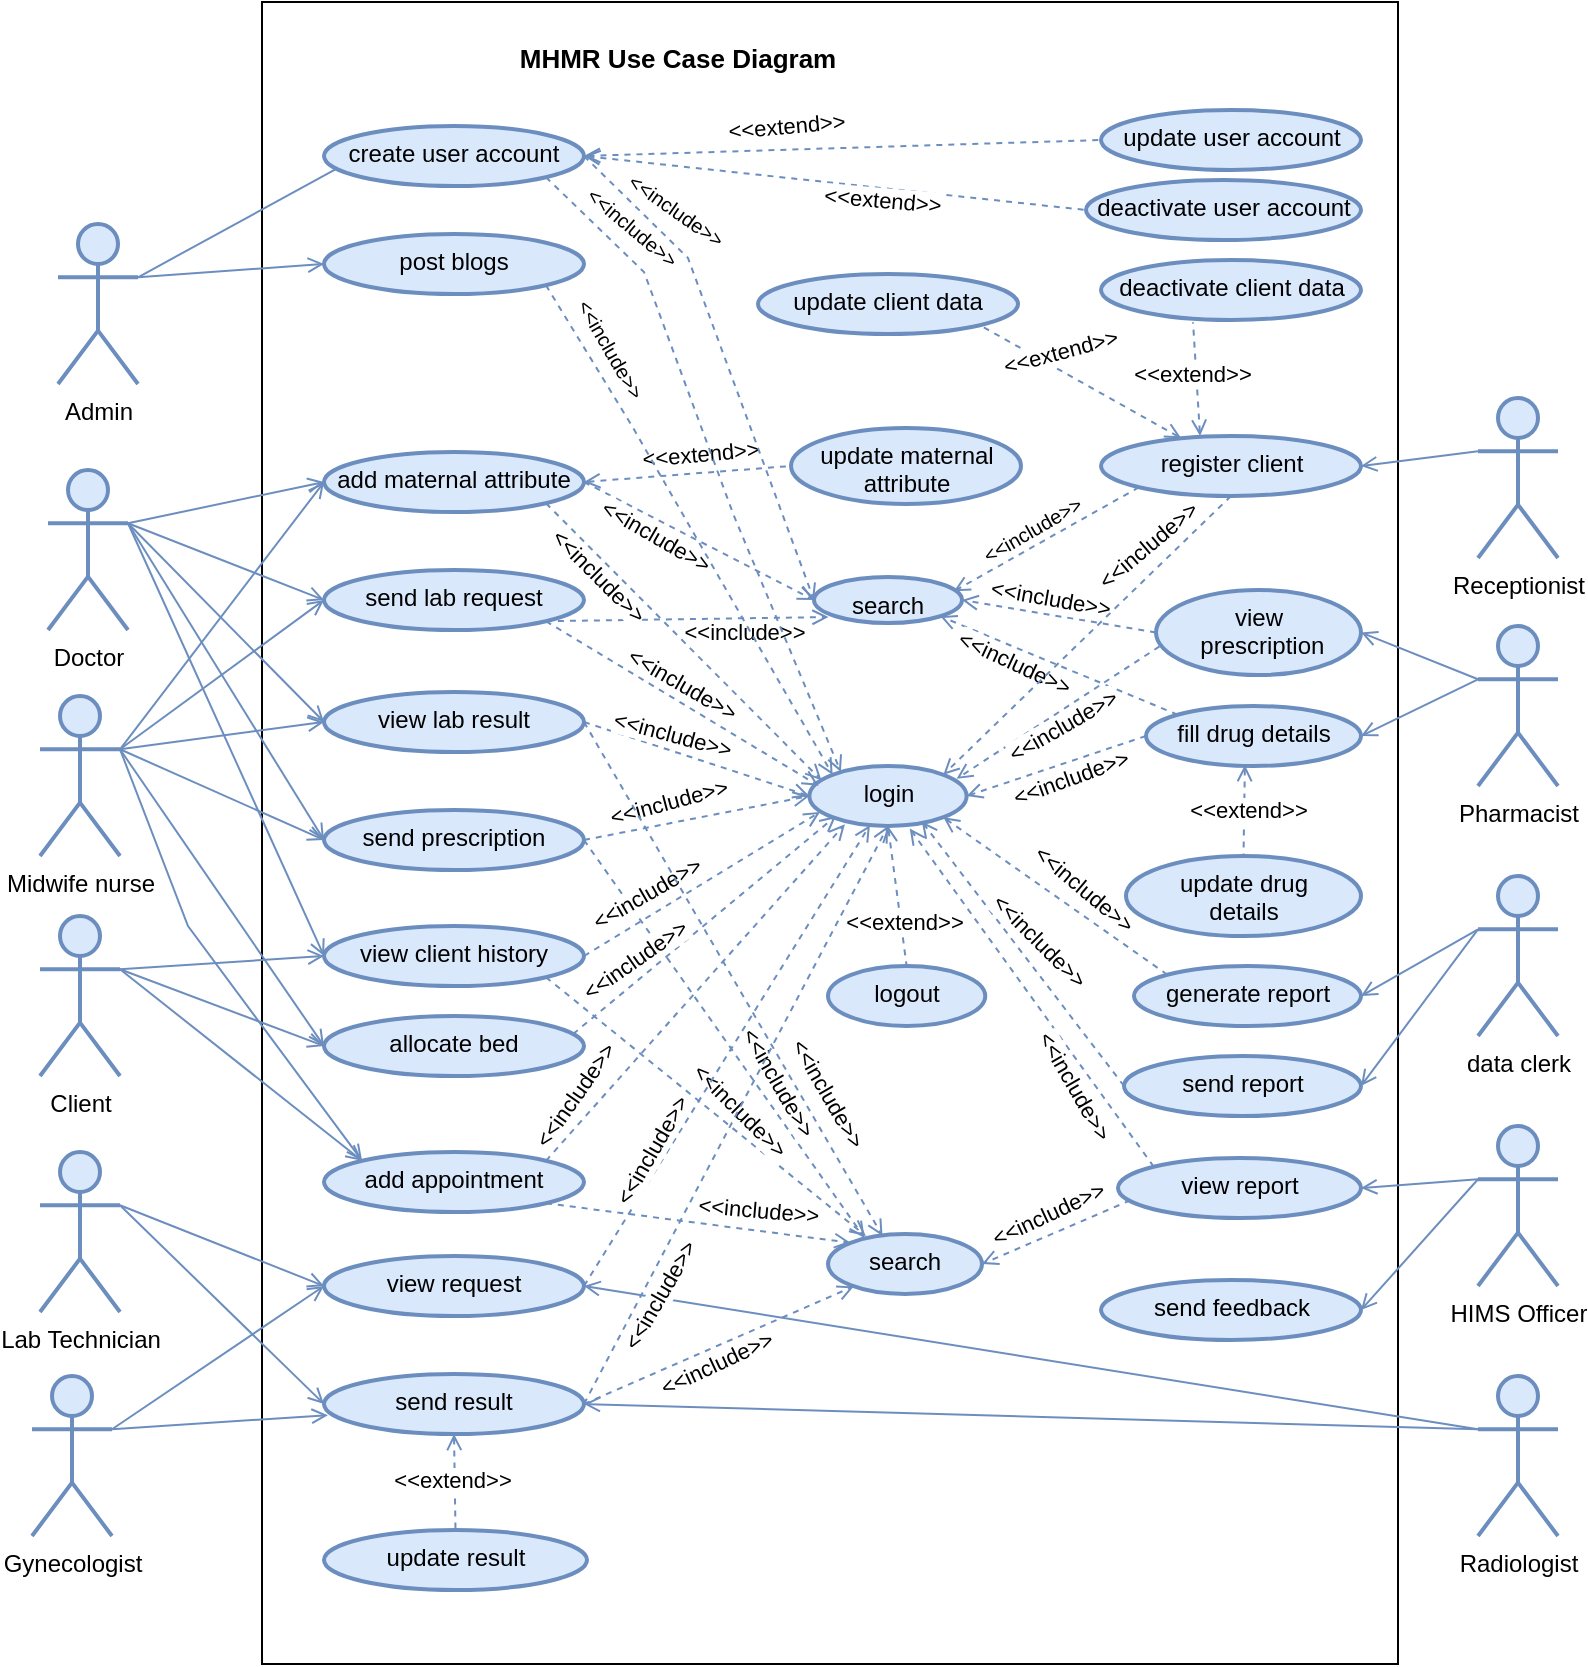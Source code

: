 <mxfile version="18.1.3" type="github">
  <diagram id="ftHDJsCwS-N9WV5DZKyB" name="Page-1">
    <mxGraphModel dx="910" dy="432" grid="0" gridSize="10" guides="1" tooltips="1" connect="1" arrows="1" fold="1" page="1" pageScale="1" pageWidth="850" pageHeight="1100" math="0" shadow="0">
      <root>
        <mxCell id="0" />
        <mxCell id="1" parent="0" />
        <mxCell id="4s9nhKdhcSExY_lbLFu8-13" value="" style="rounded=0;whiteSpace=wrap;html=1;strokeWidth=1;" parent="1" vertex="1">
          <mxGeometry x="162" y="32" width="568" height="831" as="geometry" />
        </mxCell>
        <mxCell id="4s9nhKdhcSExY_lbLFu8-15" value="" style="rounded=0;orthogonalLoop=1;jettySize=auto;html=1;endArrow=open;endFill=0;strokeWidth=1;fillColor=#dae8fc;strokeColor=#6c8ebf;exitX=1;exitY=0.333;exitDx=0;exitDy=0;exitPerimeter=0;" parent="1" source="4s9nhKdhcSExY_lbLFu8-16" edge="1">
          <mxGeometry relative="1" as="geometry">
            <mxPoint x="118" y="123.97" as="sourcePoint" />
            <mxPoint x="208.665" y="110.233" as="targetPoint" />
          </mxGeometry>
        </mxCell>
        <mxCell id="4s9nhKdhcSExY_lbLFu8-16" value="Admin" style="shape=umlActor;verticalLabelPosition=bottom;verticalAlign=top;html=1;outlineConnect=0;strokeWidth=2;fillColor=#dae8fc;strokeColor=#6c8ebf;" parent="1" vertex="1">
          <mxGeometry x="60" y="143" width="40" height="80" as="geometry" />
        </mxCell>
        <mxCell id="4s9nhKdhcSExY_lbLFu8-18" value="update user account" style="ellipse;whiteSpace=wrap;html=1;verticalAlign=top;strokeWidth=2;fillColor=#dae8fc;strokeColor=#6c8ebf;" parent="1" vertex="1">
          <mxGeometry x="581.5" y="86" width="130" height="30" as="geometry" />
        </mxCell>
        <mxCell id="4s9nhKdhcSExY_lbLFu8-23" value="deactivate user account" style="ellipse;whiteSpace=wrap;html=1;verticalAlign=top;strokeWidth=2;fillColor=#dae8fc;strokeColor=#6c8ebf;" parent="1" vertex="1">
          <mxGeometry x="574" y="121" width="137.5" height="30" as="geometry" />
        </mxCell>
        <mxCell id="4s9nhKdhcSExY_lbLFu8-24" value="" style="rounded=0;orthogonalLoop=1;jettySize=auto;html=1;endArrow=none;endFill=0;strokeWidth=1;fillColor=#dae8fc;strokeColor=#6c8ebf;exitX=1;exitY=0.5;exitDx=0;exitDy=0;dashed=1;entryX=0;entryY=0.5;entryDx=0;entryDy=0;startArrow=open;startFill=0;" parent="1" source="4s9nhKdhcSExY_lbLFu8-17" target="4s9nhKdhcSExY_lbLFu8-23" edge="1">
          <mxGeometry relative="1" as="geometry">
            <mxPoint x="100" y="163.333" as="sourcePoint" />
            <mxPoint x="218.665" y="120.233" as="targetPoint" />
          </mxGeometry>
        </mxCell>
        <mxCell id="4s9nhKdhcSExY_lbLFu8-25" value="" style="rounded=0;orthogonalLoop=1;jettySize=auto;html=1;endArrow=none;endFill=0;strokeWidth=1;fillColor=#dae8fc;strokeColor=#6c8ebf;exitX=1;exitY=0.5;exitDx=0;exitDy=0;dashed=1;entryX=0;entryY=0.5;entryDx=0;entryDy=0;startArrow=open;startFill=0;" parent="1" source="4s9nhKdhcSExY_lbLFu8-17" target="4s9nhKdhcSExY_lbLFu8-18" edge="1">
          <mxGeometry relative="1" as="geometry">
            <mxPoint x="348" y="122" as="sourcePoint" />
            <mxPoint x="435" y="165" as="targetPoint" />
          </mxGeometry>
        </mxCell>
        <mxCell id="4s9nhKdhcSExY_lbLFu8-26" value="&amp;lt;&amp;lt;extend&amp;gt;&amp;gt;" style="edgeLabel;html=1;align=center;verticalAlign=middle;resizable=0;points=[];rotation=-5;" parent="4s9nhKdhcSExY_lbLFu8-25" vertex="1" connectable="0">
          <mxGeometry x="-0.243" y="-1" relative="1" as="geometry">
            <mxPoint x="3" y="-13" as="offset" />
          </mxGeometry>
        </mxCell>
        <mxCell id="4s9nhKdhcSExY_lbLFu8-27" value="&amp;lt;&amp;lt;extend&amp;gt;&amp;gt;" style="edgeLabel;html=1;align=center;verticalAlign=middle;resizable=0;points=[];rotation=5;" parent="1" vertex="1" connectable="0">
          <mxGeometry x="472" y="131.0" as="geometry" />
        </mxCell>
        <mxCell id="4s9nhKdhcSExY_lbLFu8-28" style="edgeStyle=none;rounded=0;orthogonalLoop=1;jettySize=auto;html=1;exitX=0.5;exitY=1;exitDx=0;exitDy=0;dashed=1;endArrow=open;endFill=0;strokeWidth=2;" parent="1" source="4s9nhKdhcSExY_lbLFu8-23" target="4s9nhKdhcSExY_lbLFu8-23" edge="1">
          <mxGeometry relative="1" as="geometry" />
        </mxCell>
        <mxCell id="4s9nhKdhcSExY_lbLFu8-30" value="" style="rounded=0;orthogonalLoop=1;jettySize=auto;html=1;endArrow=open;endFill=0;strokeWidth=1;fillColor=#dae8fc;strokeColor=#6c8ebf;exitX=1;exitY=0.333;exitDx=0;exitDy=0;exitPerimeter=0;entryX=0;entryY=0.5;entryDx=0;entryDy=0;" parent="1" source="4s9nhKdhcSExY_lbLFu8-16" target="4s9nhKdhcSExY_lbLFu8-29" edge="1">
          <mxGeometry relative="1" as="geometry">
            <mxPoint x="100" y="163.333" as="sourcePoint" />
            <mxPoint x="218.665" y="120.233" as="targetPoint" />
          </mxGeometry>
        </mxCell>
        <mxCell id="4s9nhKdhcSExY_lbLFu8-31" value="Receptionist" style="shape=umlActor;verticalLabelPosition=bottom;verticalAlign=top;html=1;outlineConnect=0;strokeWidth=2;fillColor=#dae8fc;strokeColor=#6c8ebf;" parent="1" vertex="1">
          <mxGeometry x="770" y="230" width="40" height="80" as="geometry" />
        </mxCell>
        <mxCell id="4s9nhKdhcSExY_lbLFu8-33" value="" style="rounded=0;orthogonalLoop=1;jettySize=auto;html=1;endArrow=open;endFill=0;strokeWidth=1;fillColor=#dae8fc;strokeColor=#6c8ebf;exitX=0;exitY=0.333;exitDx=0;exitDy=0;exitPerimeter=0;entryX=1;entryY=0.5;entryDx=0;entryDy=0;" parent="1" source="4s9nhKdhcSExY_lbLFu8-31" target="4s9nhKdhcSExY_lbLFu8-34" edge="1">
          <mxGeometry relative="1" as="geometry">
            <mxPoint x="90" y="279.667" as="sourcePoint" />
            <mxPoint x="208.665" y="223.233" as="targetPoint" />
          </mxGeometry>
        </mxCell>
        <mxCell id="4s9nhKdhcSExY_lbLFu8-37" value="update client data" style="ellipse;whiteSpace=wrap;html=1;verticalAlign=top;strokeWidth=2;fillColor=#dae8fc;strokeColor=#6c8ebf;" parent="1" vertex="1">
          <mxGeometry x="410" y="168" width="130" height="30" as="geometry" />
        </mxCell>
        <mxCell id="4s9nhKdhcSExY_lbLFu8-38" value="deactivate client data" style="ellipse;whiteSpace=wrap;html=1;verticalAlign=top;strokeWidth=2;fillColor=#dae8fc;strokeColor=#6c8ebf;" parent="1" vertex="1">
          <mxGeometry x="581.5" y="161" width="130" height="30" as="geometry" />
        </mxCell>
        <mxCell id="4s9nhKdhcSExY_lbLFu8-39" value="" style="rounded=0;orthogonalLoop=1;jettySize=auto;html=1;endArrow=none;endFill=0;strokeWidth=1;fillColor=#dae8fc;strokeColor=#6c8ebf;exitX=0.381;exitY=-0.001;exitDx=0;exitDy=0;dashed=1;entryX=0.354;entryY=1.038;entryDx=0;entryDy=0;startArrow=open;startFill=0;exitPerimeter=0;entryPerimeter=0;" parent="1" source="4s9nhKdhcSExY_lbLFu8-34" target="4s9nhKdhcSExY_lbLFu8-38" edge="1">
          <mxGeometry relative="1" as="geometry">
            <mxPoint x="338" y="202" as="sourcePoint" />
            <mxPoint x="218.665" y="210.233" as="targetPoint" />
          </mxGeometry>
        </mxCell>
        <mxCell id="4s9nhKdhcSExY_lbLFu8-40" value="" style="rounded=0;orthogonalLoop=1;jettySize=auto;html=1;endArrow=none;endFill=0;strokeWidth=1;fillColor=#dae8fc;strokeColor=#6c8ebf;dashed=1;entryX=1;entryY=1;entryDx=0;entryDy=0;startArrow=open;startFill=0;" parent="1" source="4s9nhKdhcSExY_lbLFu8-34" target="4s9nhKdhcSExY_lbLFu8-37" edge="1">
          <mxGeometry relative="1" as="geometry">
            <mxPoint x="338" y="202" as="sourcePoint" />
            <mxPoint x="435" y="255" as="targetPoint" />
          </mxGeometry>
        </mxCell>
        <mxCell id="4s9nhKdhcSExY_lbLFu8-41" value="&amp;lt;&amp;lt;extend&amp;gt;&amp;gt;" style="edgeLabel;html=1;align=center;verticalAlign=middle;resizable=0;points=[];rotation=-15;" parent="4s9nhKdhcSExY_lbLFu8-40" vertex="1" connectable="0">
          <mxGeometry x="-0.243" y="-1" relative="1" as="geometry">
            <mxPoint x="-24" y="-21" as="offset" />
          </mxGeometry>
        </mxCell>
        <mxCell id="4s9nhKdhcSExY_lbLFu8-43" style="edgeStyle=none;rounded=0;orthogonalLoop=1;jettySize=auto;html=1;exitX=0.5;exitY=1;exitDx=0;exitDy=0;dashed=1;endArrow=open;endFill=0;strokeWidth=2;" parent="1" source="4s9nhKdhcSExY_lbLFu8-38" target="4s9nhKdhcSExY_lbLFu8-38" edge="1">
          <mxGeometry relative="1" as="geometry" />
        </mxCell>
        <mxCell id="4s9nhKdhcSExY_lbLFu8-44" value="Doctor" style="shape=umlActor;verticalLabelPosition=bottom;verticalAlign=top;html=1;outlineConnect=0;strokeWidth=2;fillColor=#dae8fc;strokeColor=#6c8ebf;" parent="1" vertex="1">
          <mxGeometry x="55" y="266" width="40" height="80" as="geometry" />
        </mxCell>
        <mxCell id="4s9nhKdhcSExY_lbLFu8-49" value="" style="rounded=0;orthogonalLoop=1;jettySize=auto;html=1;endArrow=open;endFill=0;strokeWidth=1;fillColor=#dae8fc;strokeColor=#6c8ebf;exitX=1;exitY=0.333;exitDx=0;exitDy=0;exitPerimeter=0;entryX=0;entryY=0.5;entryDx=0;entryDy=0;" parent="1" source="4s9nhKdhcSExY_lbLFu8-44" target="4s9nhKdhcSExY_lbLFu8-50" edge="1">
          <mxGeometry relative="1" as="geometry">
            <mxPoint x="110" y="356.667" as="sourcePoint" />
            <mxPoint x="228.665" y="333.233" as="targetPoint" />
          </mxGeometry>
        </mxCell>
        <mxCell id="4s9nhKdhcSExY_lbLFu8-55" value="&lt;div&gt;update maternal &lt;br&gt;&lt;/div&gt;&lt;div&gt;attribute&lt;/div&gt;" style="ellipse;whiteSpace=wrap;html=1;verticalAlign=top;strokeWidth=2;fillColor=#dae8fc;strokeColor=#6c8ebf;" parent="1" vertex="1">
          <mxGeometry x="426.5" y="245" width="115" height="38" as="geometry" />
        </mxCell>
        <mxCell id="4s9nhKdhcSExY_lbLFu8-56" value="" style="rounded=0;orthogonalLoop=1;jettySize=auto;html=1;endArrow=none;endFill=0;strokeWidth=1;fillColor=#dae8fc;strokeColor=#6c8ebf;exitX=1;exitY=0.5;exitDx=0;exitDy=0;dashed=1;entryX=0;entryY=0.5;entryDx=0;entryDy=0;startArrow=open;startFill=0;" parent="1" source="4s9nhKdhcSExY_lbLFu8-50" target="4s9nhKdhcSExY_lbLFu8-55" edge="1">
          <mxGeometry relative="1" as="geometry">
            <mxPoint x="339.98" y="308" as="sourcePoint" />
            <mxPoint x="445" y="345" as="targetPoint" />
          </mxGeometry>
        </mxCell>
        <mxCell id="4s9nhKdhcSExY_lbLFu8-57" value="&lt;div&gt;&amp;lt;&amp;lt;extend&amp;gt;&amp;gt;&lt;/div&gt;" style="edgeLabel;html=1;align=center;verticalAlign=middle;resizable=0;points=[];rotation=-5;" parent="4s9nhKdhcSExY_lbLFu8-56" vertex="1" connectable="0">
          <mxGeometry x="-0.243" y="-1" relative="1" as="geometry">
            <mxPoint x="18" y="-12" as="offset" />
          </mxGeometry>
        </mxCell>
        <mxCell id="4s9nhKdhcSExY_lbLFu8-58" value="" style="rounded=0;orthogonalLoop=1;jettySize=auto;html=1;endArrow=open;endFill=0;strokeWidth=1;fillColor=#dae8fc;strokeColor=#6c8ebf;exitX=1;exitY=0.333;exitDx=0;exitDy=0;exitPerimeter=0;entryX=0;entryY=0.5;entryDx=0;entryDy=0;" parent="1" source="4s9nhKdhcSExY_lbLFu8-44" target="4s9nhKdhcSExY_lbLFu8-53" edge="1">
          <mxGeometry relative="1" as="geometry">
            <mxPoint x="100" y="377.667" as="sourcePoint" />
            <mxPoint x="210" y="420" as="targetPoint" />
          </mxGeometry>
        </mxCell>
        <mxCell id="4s9nhKdhcSExY_lbLFu8-59" value="" style="rounded=0;orthogonalLoop=1;jettySize=auto;html=1;endArrow=open;endFill=0;strokeWidth=1;fillColor=#dae8fc;strokeColor=#6c8ebf;exitX=1;exitY=0.333;exitDx=0;exitDy=0;exitPerimeter=0;entryX=0;entryY=0.5;entryDx=0;entryDy=0;" parent="1" source="4s9nhKdhcSExY_lbLFu8-44" target="4s9nhKdhcSExY_lbLFu8-52" edge="1">
          <mxGeometry relative="1" as="geometry">
            <mxPoint x="110" y="387.667" as="sourcePoint" />
            <mxPoint x="228" y="325" as="targetPoint" />
          </mxGeometry>
        </mxCell>
        <mxCell id="4s9nhKdhcSExY_lbLFu8-61" value="" style="rounded=0;orthogonalLoop=1;jettySize=auto;html=1;endArrow=open;endFill=0;strokeWidth=1;fillColor=#dae8fc;strokeColor=#6c8ebf;exitX=1;exitY=0.333;exitDx=0;exitDy=0;exitPerimeter=0;entryX=0;entryY=0.5;entryDx=0;entryDy=0;" parent="1" source="4s9nhKdhcSExY_lbLFu8-44" target="4s9nhKdhcSExY_lbLFu8-51" edge="1">
          <mxGeometry relative="1" as="geometry">
            <mxPoint x="130" y="407.667" as="sourcePoint" />
            <mxPoint x="248" y="345" as="targetPoint" />
          </mxGeometry>
        </mxCell>
        <mxCell id="4s9nhKdhcSExY_lbLFu8-62" value="Midwife nurse" style="shape=umlActor;verticalLabelPosition=bottom;verticalAlign=top;html=1;outlineConnect=0;strokeWidth=2;fillColor=#dae8fc;strokeColor=#6c8ebf;" parent="1" vertex="1">
          <mxGeometry x="51" y="379" width="40" height="80" as="geometry" />
        </mxCell>
        <mxCell id="4s9nhKdhcSExY_lbLFu8-63" value="" style="rounded=0;orthogonalLoop=1;jettySize=auto;html=1;endArrow=open;endFill=0;strokeWidth=1;fillColor=#dae8fc;strokeColor=#6c8ebf;exitX=1;exitY=0.333;exitDx=0;exitDy=0;exitPerimeter=0;entryX=0;entryY=0.5;entryDx=0;entryDy=0;" parent="1" source="4s9nhKdhcSExY_lbLFu8-62" target="4s9nhKdhcSExY_lbLFu8-50" edge="1">
          <mxGeometry relative="1" as="geometry">
            <mxPoint x="700" y="324.667" as="sourcePoint" />
            <mxPoint x="818" y="262" as="targetPoint" />
          </mxGeometry>
        </mxCell>
        <mxCell id="4s9nhKdhcSExY_lbLFu8-64" value="" style="rounded=0;orthogonalLoop=1;jettySize=auto;html=1;endArrow=open;endFill=0;strokeWidth=1;fillColor=#dae8fc;strokeColor=#6c8ebf;exitX=1;exitY=0.333;exitDx=0;exitDy=0;exitPerimeter=0;entryX=0;entryY=0.5;entryDx=0;entryDy=0;" parent="1" source="4s9nhKdhcSExY_lbLFu8-62" target="4s9nhKdhcSExY_lbLFu8-53" edge="1">
          <mxGeometry relative="1" as="geometry">
            <mxPoint x="700" y="326.667" as="sourcePoint" />
            <mxPoint x="338" y="424" as="targetPoint" />
          </mxGeometry>
        </mxCell>
        <mxCell id="4s9nhKdhcSExY_lbLFu8-65" value="" style="rounded=0;orthogonalLoop=1;jettySize=auto;html=1;endArrow=open;endFill=0;strokeWidth=1;fillColor=#dae8fc;strokeColor=#6c8ebf;exitX=1;exitY=0.333;exitDx=0;exitDy=0;exitPerimeter=0;entryX=0;entryY=0.5;entryDx=0;entryDy=0;" parent="1" source="4s9nhKdhcSExY_lbLFu8-62" target="4s9nhKdhcSExY_lbLFu8-52" edge="1">
          <mxGeometry relative="1" as="geometry">
            <mxPoint x="720" y="347.667" as="sourcePoint" />
            <mxPoint x="818" y="345" as="targetPoint" />
          </mxGeometry>
        </mxCell>
        <mxCell id="4s9nhKdhcSExY_lbLFu8-67" value="" style="rounded=0;orthogonalLoop=1;jettySize=auto;html=1;endArrow=open;endFill=0;strokeWidth=1;fillColor=#dae8fc;strokeColor=#6c8ebf;exitX=1;exitY=0.333;exitDx=0;exitDy=0;exitPerimeter=0;entryX=0;entryY=0.5;entryDx=0;entryDy=0;" parent="1" source="4s9nhKdhcSExY_lbLFu8-62" target="4s9nhKdhcSExY_lbLFu8-51" edge="1">
          <mxGeometry relative="1" as="geometry">
            <mxPoint x="700" y="326.667" as="sourcePoint" />
            <mxPoint x="818" y="304" as="targetPoint" />
          </mxGeometry>
        </mxCell>
        <mxCell id="4s9nhKdhcSExY_lbLFu8-69" value="Client" style="shape=umlActor;verticalLabelPosition=bottom;verticalAlign=top;html=1;outlineConnect=0;strokeWidth=2;fillColor=#dae8fc;strokeColor=#6c8ebf;" parent="1" vertex="1">
          <mxGeometry x="51" y="489" width="40" height="80" as="geometry" />
        </mxCell>
        <mxCell id="4s9nhKdhcSExY_lbLFu8-70" value="" style="rounded=0;orthogonalLoop=1;jettySize=auto;html=1;endArrow=open;endFill=0;strokeWidth=1;fillColor=#dae8fc;strokeColor=#6c8ebf;exitX=1;exitY=0.333;exitDx=0;exitDy=0;exitPerimeter=0;entryX=0;entryY=0;entryDx=0;entryDy=0;" parent="1" source="4s9nhKdhcSExY_lbLFu8-69" target="4s9nhKdhcSExY_lbLFu8-68" edge="1">
          <mxGeometry relative="1" as="geometry">
            <mxPoint x="670" y="337.667" as="sourcePoint" />
            <mxPoint x="550.962" y="410.393" as="targetPoint" />
          </mxGeometry>
        </mxCell>
        <mxCell id="4s9nhKdhcSExY_lbLFu8-72" value="" style="rounded=0;orthogonalLoop=1;jettySize=auto;html=1;endArrow=open;endFill=0;strokeWidth=1;fillColor=#dae8fc;strokeColor=#6c8ebf;exitX=1;exitY=0.333;exitDx=0;exitDy=0;exitPerimeter=0;entryX=0;entryY=0.5;entryDx=0;entryDy=0;" parent="1" source="4s9nhKdhcSExY_lbLFu8-69" target="4s9nhKdhcSExY_lbLFu8-71" edge="1">
          <mxGeometry relative="1" as="geometry">
            <mxPoint x="670" y="466.667" as="sourcePoint" />
            <mxPoint x="570" y="421" as="targetPoint" />
          </mxGeometry>
        </mxCell>
        <mxCell id="4s9nhKdhcSExY_lbLFu8-74" value="" style="rounded=0;orthogonalLoop=1;jettySize=auto;html=1;endArrow=open;endFill=0;strokeWidth=1;fillColor=#dae8fc;strokeColor=#6c8ebf;exitX=1;exitY=0.333;exitDx=0;exitDy=0;exitPerimeter=0;entryX=0;entryY=0.5;entryDx=0;entryDy=0;" parent="1" source="4s9nhKdhcSExY_lbLFu8-44" target="4s9nhKdhcSExY_lbLFu8-71" edge="1">
          <mxGeometry relative="1" as="geometry">
            <mxPoint x="100" y="377.667" as="sourcePoint" />
            <mxPoint x="218" y="475" as="targetPoint" />
          </mxGeometry>
        </mxCell>
        <mxCell id="4s9nhKdhcSExY_lbLFu8-75" value="Pharmacist" style="shape=umlActor;verticalLabelPosition=bottom;verticalAlign=top;html=1;outlineConnect=0;strokeWidth=2;fillColor=#dae8fc;strokeColor=#6c8ebf;" parent="1" vertex="1">
          <mxGeometry x="770" y="344" width="40" height="80" as="geometry" />
        </mxCell>
        <mxCell id="4s9nhKdhcSExY_lbLFu8-76" value="" style="rounded=0;orthogonalLoop=1;jettySize=auto;html=1;endArrow=open;endFill=0;strokeWidth=1;fillColor=#dae8fc;strokeColor=#6c8ebf;exitX=0;exitY=0.333;exitDx=0;exitDy=0;exitPerimeter=0;entryX=1;entryY=0.5;entryDx=0;entryDy=0;" parent="1" source="4s9nhKdhcSExY_lbLFu8-75" target="4s9nhKdhcSExY_lbLFu8-77" edge="1">
          <mxGeometry relative="1" as="geometry">
            <mxPoint x="110" y="615.667" as="sourcePoint" />
            <mxPoint x="673" y="368" as="targetPoint" />
          </mxGeometry>
        </mxCell>
        <mxCell id="4s9nhKdhcSExY_lbLFu8-82" value="&lt;div&gt;update drug &lt;br&gt;&lt;/div&gt;&lt;div&gt;details&lt;/div&gt;" style="ellipse;whiteSpace=wrap;html=1;verticalAlign=top;strokeWidth=2;fillColor=#dae8fc;strokeColor=#6c8ebf;" parent="1" vertex="1">
          <mxGeometry x="594" y="459" width="117.5" height="40" as="geometry" />
        </mxCell>
        <mxCell id="4s9nhKdhcSExY_lbLFu8-83" value="" style="rounded=0;orthogonalLoop=1;jettySize=auto;html=1;endArrow=none;endFill=0;strokeWidth=1;fillColor=#dae8fc;strokeColor=#6c8ebf;exitX=0.46;exitY=0.984;exitDx=0;exitDy=0;dashed=1;entryX=0.5;entryY=0;entryDx=0;entryDy=0;startArrow=open;startFill=0;exitPerimeter=0;" parent="1" source="4s9nhKdhcSExY_lbLFu8-78" target="4s9nhKdhcSExY_lbLFu8-82" edge="1">
          <mxGeometry relative="1" as="geometry">
            <mxPoint x="339.98" y="567" as="sourcePoint" />
            <mxPoint x="445" y="604" as="targetPoint" />
          </mxGeometry>
        </mxCell>
        <mxCell id="4s9nhKdhcSExY_lbLFu8-85" value="" style="rounded=0;orthogonalLoop=1;jettySize=auto;html=1;endArrow=open;endFill=0;strokeWidth=1;fillColor=#dae8fc;strokeColor=#6c8ebf;exitX=1;exitY=0.333;exitDx=0;exitDy=0;exitPerimeter=0;entryX=0;entryY=0.5;entryDx=0;entryDy=0;" parent="1" source="4s9nhKdhcSExY_lbLFu8-102" target="4s9nhKdhcSExY_lbLFu8-80" edge="1">
          <mxGeometry relative="1" as="geometry">
            <mxPoint x="100" y="636.667" as="sourcePoint" />
            <mxPoint x="210" y="679" as="targetPoint" />
          </mxGeometry>
        </mxCell>
        <mxCell id="4s9nhKdhcSExY_lbLFu8-86" value="" style="rounded=0;orthogonalLoop=1;jettySize=auto;html=1;endArrow=open;endFill=0;strokeWidth=1;fillColor=#dae8fc;strokeColor=#6c8ebf;entryX=0;entryY=0.5;entryDx=0;entryDy=0;exitX=1;exitY=0.333;exitDx=0;exitDy=0;exitPerimeter=0;" parent="1" source="4s9nhKdhcSExY_lbLFu8-102" target="4s9nhKdhcSExY_lbLFu8-79" edge="1">
          <mxGeometry relative="1" as="geometry">
            <mxPoint x="110" y="646.667" as="sourcePoint" />
            <mxPoint x="228" y="584" as="targetPoint" />
          </mxGeometry>
        </mxCell>
        <mxCell id="4s9nhKdhcSExY_lbLFu8-88" value="" style="rounded=0;orthogonalLoop=1;jettySize=auto;html=1;endArrow=open;endFill=0;strokeWidth=1;fillColor=#dae8fc;strokeColor=#6c8ebf;exitX=0;exitY=0.333;exitDx=0;exitDy=0;exitPerimeter=0;entryX=1;entryY=0.5;entryDx=0;entryDy=0;" parent="1" source="4s9nhKdhcSExY_lbLFu8-75" target="4s9nhKdhcSExY_lbLFu8-78" edge="1">
          <mxGeometry relative="1" as="geometry">
            <mxPoint x="130" y="666.667" as="sourcePoint" />
            <mxPoint x="248" y="604" as="targetPoint" />
          </mxGeometry>
        </mxCell>
        <mxCell id="4s9nhKdhcSExY_lbLFu8-89" value="Radiologist" style="shape=umlActor;verticalLabelPosition=bottom;verticalAlign=top;html=1;outlineConnect=0;strokeWidth=2;fillColor=#dae8fc;strokeColor=#6c8ebf;" parent="1" vertex="1">
          <mxGeometry x="770" y="719" width="40" height="80" as="geometry" />
        </mxCell>
        <mxCell id="4s9nhKdhcSExY_lbLFu8-91" value="" style="rounded=0;orthogonalLoop=1;jettySize=auto;html=1;endArrow=open;endFill=0;strokeWidth=1;fillColor=#dae8fc;strokeColor=#6c8ebf;exitX=0;exitY=0.333;exitDx=0;exitDy=0;exitPerimeter=0;entryX=1;entryY=0.5;entryDx=0;entryDy=0;" parent="1" source="4s9nhKdhcSExY_lbLFu8-89" target="4s9nhKdhcSExY_lbLFu8-80" edge="1">
          <mxGeometry relative="1" as="geometry">
            <mxPoint x="700" y="585.667" as="sourcePoint" />
            <mxPoint x="338" y="683" as="targetPoint" />
          </mxGeometry>
        </mxCell>
        <mxCell id="4s9nhKdhcSExY_lbLFu8-92" value="" style="rounded=0;orthogonalLoop=1;jettySize=auto;html=1;endArrow=open;endFill=0;strokeWidth=1;fillColor=#dae8fc;strokeColor=#6c8ebf;exitX=0;exitY=0.333;exitDx=0;exitDy=0;exitPerimeter=0;entryX=1;entryY=0.5;entryDx=0;entryDy=0;" parent="1" source="4s9nhKdhcSExY_lbLFu8-89" target="4s9nhKdhcSExY_lbLFu8-79" edge="1">
          <mxGeometry relative="1" as="geometry">
            <mxPoint x="720" y="606.667" as="sourcePoint" />
            <mxPoint x="818" y="604" as="targetPoint" />
          </mxGeometry>
        </mxCell>
        <mxCell id="4s9nhKdhcSExY_lbLFu8-95" value="generate report" style="ellipse;whiteSpace=wrap;html=1;verticalAlign=top;strokeWidth=2;fillColor=#dae8fc;strokeColor=#6c8ebf;" parent="1" vertex="1">
          <mxGeometry x="598" y="514" width="113.5" height="30" as="geometry" />
        </mxCell>
        <mxCell id="4s9nhKdhcSExY_lbLFu8-96" value="data clerk" style="shape=umlActor;verticalLabelPosition=bottom;verticalAlign=top;html=1;outlineConnect=0;strokeWidth=2;fillColor=#dae8fc;strokeColor=#6c8ebf;" parent="1" vertex="1">
          <mxGeometry x="770" y="469" width="40" height="80" as="geometry" />
        </mxCell>
        <mxCell id="4s9nhKdhcSExY_lbLFu8-97" value="" style="rounded=0;orthogonalLoop=1;jettySize=auto;html=1;endArrow=open;endFill=0;strokeWidth=1;fillColor=#dae8fc;strokeColor=#6c8ebf;exitX=0;exitY=0.333;exitDx=0;exitDy=0;exitPerimeter=0;entryX=1;entryY=0.5;entryDx=0;entryDy=0;" parent="1" source="4s9nhKdhcSExY_lbLFu8-96" target="4s9nhKdhcSExY_lbLFu8-95" edge="1">
          <mxGeometry relative="1" as="geometry">
            <mxPoint x="671.99" y="421.667" as="sourcePoint" />
            <mxPoint x="552.952" y="494.393" as="targetPoint" />
          </mxGeometry>
        </mxCell>
        <mxCell id="4s9nhKdhcSExY_lbLFu8-99" value="" style="rounded=0;orthogonalLoop=1;jettySize=auto;html=1;endArrow=open;endFill=0;strokeWidth=1;fillColor=#dae8fc;strokeColor=#6c8ebf;exitX=0;exitY=0.333;exitDx=0;exitDy=0;exitPerimeter=0;entryX=1;entryY=0.5;entryDx=0;entryDy=0;" parent="1" source="4s9nhKdhcSExY_lbLFu8-96" target="4s9nhKdhcSExY_lbLFu8-110" edge="1">
          <mxGeometry relative="1" as="geometry">
            <mxPoint x="671.99" y="550.667" as="sourcePoint" />
            <mxPoint x="391.99" y="745" as="targetPoint" />
          </mxGeometry>
        </mxCell>
        <mxCell id="4s9nhKdhcSExY_lbLFu8-101" value="" style="rounded=0;orthogonalLoop=1;jettySize=auto;html=1;endArrow=open;endFill=0;strokeWidth=1;fillColor=#dae8fc;strokeColor=#6c8ebf;exitX=1;exitY=0.333;exitDx=0;exitDy=0;exitPerimeter=0;entryX=0.015;entryY=0.686;entryDx=0;entryDy=0;entryPerimeter=0;" parent="1" source="4s9nhKdhcSExY_lbLFu8-106" target="4s9nhKdhcSExY_lbLFu8-80" edge="1">
          <mxGeometry relative="1" as="geometry">
            <mxPoint x="80" y="840" as="sourcePoint" />
            <mxPoint x="201" y="780" as="targetPoint" />
          </mxGeometry>
        </mxCell>
        <mxCell id="4s9nhKdhcSExY_lbLFu8-102" value="Lab Technician " style="shape=umlActor;verticalLabelPosition=bottom;verticalAlign=top;html=1;outlineConnect=0;strokeWidth=2;fillColor=#dae8fc;strokeColor=#6c8ebf;" parent="1" vertex="1">
          <mxGeometry x="51" y="607" width="40" height="80" as="geometry" />
        </mxCell>
        <mxCell id="4s9nhKdhcSExY_lbLFu8-106" value="Gynecologist " style="shape=umlActor;verticalLabelPosition=bottom;verticalAlign=top;html=1;outlineConnect=0;strokeWidth=2;fillColor=#dae8fc;strokeColor=#6c8ebf;" parent="1" vertex="1">
          <mxGeometry x="47" y="719" width="40" height="80" as="geometry" />
        </mxCell>
        <mxCell id="4s9nhKdhcSExY_lbLFu8-107" value="update result" style="ellipse;whiteSpace=wrap;html=1;verticalAlign=top;strokeWidth=2;fillColor=#dae8fc;strokeColor=#6c8ebf;" parent="1" vertex="1">
          <mxGeometry x="193" y="796" width="131.5" height="30" as="geometry" />
        </mxCell>
        <mxCell id="4s9nhKdhcSExY_lbLFu8-108" value="" style="rounded=0;orthogonalLoop=1;jettySize=auto;html=1;endArrow=none;endFill=0;strokeWidth=1;fillColor=#dae8fc;strokeColor=#6c8ebf;dashed=1;entryX=0.5;entryY=0;entryDx=0;entryDy=0;startArrow=open;startFill=0;exitX=0.5;exitY=1;exitDx=0;exitDy=0;" parent="1" source="4s9nhKdhcSExY_lbLFu8-80" target="4s9nhKdhcSExY_lbLFu8-107" edge="1">
          <mxGeometry relative="1" as="geometry">
            <mxPoint x="266" y="795" as="sourcePoint" />
            <mxPoint x="475" y="777" as="targetPoint" />
          </mxGeometry>
        </mxCell>
        <mxCell id="4s9nhKdhcSExY_lbLFu8-109" value="&amp;lt;&amp;lt;extend&amp;gt;&amp;gt;" style="edgeLabel;html=1;align=center;verticalAlign=middle;resizable=0;points=[];rotation=0;" parent="4s9nhKdhcSExY_lbLFu8-108" vertex="1" connectable="0">
          <mxGeometry x="-0.243" y="-1" relative="1" as="geometry">
            <mxPoint x="-1" y="5" as="offset" />
          </mxGeometry>
        </mxCell>
        <mxCell id="4s9nhKdhcSExY_lbLFu8-110" value="send report" style="ellipse;whiteSpace=wrap;html=1;verticalAlign=top;strokeWidth=2;fillColor=#dae8fc;strokeColor=#6c8ebf;" parent="1" vertex="1">
          <mxGeometry x="593" y="559" width="118.5" height="30" as="geometry" />
        </mxCell>
        <mxCell id="4s9nhKdhcSExY_lbLFu8-113" value="HIMS Officer" style="shape=umlActor;verticalLabelPosition=bottom;verticalAlign=top;html=1;outlineConnect=0;strokeWidth=2;fillColor=#dae8fc;strokeColor=#6c8ebf;" parent="1" vertex="1">
          <mxGeometry x="770" y="594" width="40" height="80" as="geometry" />
        </mxCell>
        <mxCell id="4s9nhKdhcSExY_lbLFu8-114" value="" style="rounded=0;orthogonalLoop=1;jettySize=auto;html=1;endArrow=open;endFill=0;strokeWidth=1;fillColor=#dae8fc;strokeColor=#6c8ebf;exitX=0;exitY=0.333;exitDx=0;exitDy=0;exitPerimeter=0;entryX=1;entryY=0.5;entryDx=0;entryDy=0;" parent="1" source="4s9nhKdhcSExY_lbLFu8-113" target="4s9nhKdhcSExY_lbLFu8-112" edge="1">
          <mxGeometry relative="1" as="geometry">
            <mxPoint x="64.01" y="814.667" as="sourcePoint" />
            <mxPoint x="353.01" y="843" as="targetPoint" />
          </mxGeometry>
        </mxCell>
        <mxCell id="4s9nhKdhcSExY_lbLFu8-116" value="" style="rounded=0;orthogonalLoop=1;jettySize=auto;html=1;endArrow=open;endFill=0;strokeWidth=1;fillColor=#dae8fc;strokeColor=#6c8ebf;exitX=0;exitY=0.333;exitDx=0;exitDy=0;exitPerimeter=0;entryX=1;entryY=0.5;entryDx=0;entryDy=0;" parent="1" source="4s9nhKdhcSExY_lbLFu8-113" target="4s9nhKdhcSExY_lbLFu8-120" edge="1">
          <mxGeometry relative="1" as="geometry">
            <mxPoint x="64.01" y="816.667" as="sourcePoint" />
            <mxPoint x="354.01" y="895" as="targetPoint" />
          </mxGeometry>
        </mxCell>
        <mxCell id="4s9nhKdhcSExY_lbLFu8-121" value="&lt;font style=&quot;font-size: 13px;&quot;&gt;&lt;b&gt;MHMR Use Case Diagram&lt;/b&gt;&lt;/font&gt;" style="text;html=1;strokeColor=none;fillColor=none;align=center;verticalAlign=middle;whiteSpace=wrap;rounded=0;" parent="1" vertex="1">
          <mxGeometry x="280" y="40" width="180" height="40" as="geometry" />
        </mxCell>
        <mxCell id="4s9nhKdhcSExY_lbLFu8-17" value="create user account" style="ellipse;whiteSpace=wrap;html=1;verticalAlign=top;strokeWidth=2;fillColor=#dae8fc;strokeColor=#6c8ebf;" parent="1" vertex="1">
          <mxGeometry x="193" y="94" width="130" height="30" as="geometry" />
        </mxCell>
        <mxCell id="4s9nhKdhcSExY_lbLFu8-29" value="post blogs" style="ellipse;whiteSpace=wrap;html=1;verticalAlign=top;strokeWidth=2;fillColor=#dae8fc;strokeColor=#6c8ebf;" parent="1" vertex="1">
          <mxGeometry x="193" y="148" width="130" height="30" as="geometry" />
        </mxCell>
        <mxCell id="4s9nhKdhcSExY_lbLFu8-34" value="register client" style="ellipse;whiteSpace=wrap;html=1;verticalAlign=top;strokeWidth=2;fillColor=#dae8fc;strokeColor=#6c8ebf;" parent="1" vertex="1">
          <mxGeometry x="581.5" y="249" width="130" height="30" as="geometry" />
        </mxCell>
        <mxCell id="4s9nhKdhcSExY_lbLFu8-50" value="add maternal attribute" style="ellipse;whiteSpace=wrap;html=1;verticalAlign=top;strokeWidth=2;fillColor=#dae8fc;strokeColor=#6c8ebf;" parent="1" vertex="1">
          <mxGeometry x="193" y="257" width="130" height="30" as="geometry" />
        </mxCell>
        <mxCell id="4s9nhKdhcSExY_lbLFu8-51" value="send lab request" style="ellipse;whiteSpace=wrap;html=1;verticalAlign=top;strokeWidth=2;fillColor=#dae8fc;strokeColor=#6c8ebf;" parent="1" vertex="1">
          <mxGeometry x="193" y="316" width="130" height="30" as="geometry" />
        </mxCell>
        <mxCell id="4s9nhKdhcSExY_lbLFu8-52" value="view lab result" style="ellipse;whiteSpace=wrap;html=1;verticalAlign=top;strokeWidth=2;fillColor=#dae8fc;strokeColor=#6c8ebf;" parent="1" vertex="1">
          <mxGeometry x="193" y="377" width="130" height="30" as="geometry" />
        </mxCell>
        <mxCell id="4s9nhKdhcSExY_lbLFu8-53" value="send prescription" style="ellipse;whiteSpace=wrap;html=1;verticalAlign=top;strokeWidth=2;fillColor=#dae8fc;strokeColor=#6c8ebf;" parent="1" vertex="1">
          <mxGeometry x="193" y="436" width="130" height="30" as="geometry" />
        </mxCell>
        <mxCell id="4s9nhKdhcSExY_lbLFu8-68" value="add appointment" style="ellipse;whiteSpace=wrap;html=1;verticalAlign=top;strokeWidth=2;fillColor=#dae8fc;strokeColor=#6c8ebf;" parent="1" vertex="1">
          <mxGeometry x="193" y="607" width="130" height="30" as="geometry" />
        </mxCell>
        <mxCell id="4s9nhKdhcSExY_lbLFu8-71" value="view client history" style="ellipse;whiteSpace=wrap;html=1;verticalAlign=top;strokeWidth=2;fillColor=#dae8fc;strokeColor=#6c8ebf;" parent="1" vertex="1">
          <mxGeometry x="193" y="494" width="130" height="30" as="geometry" />
        </mxCell>
        <mxCell id="4s9nhKdhcSExY_lbLFu8-77" value="&lt;div&gt;view&lt;/div&gt;&lt;div&gt;&amp;nbsp;prescription&lt;/div&gt;" style="ellipse;whiteSpace=wrap;html=1;verticalAlign=top;strokeWidth=2;fillColor=#dae8fc;strokeColor=#6c8ebf;" parent="1" vertex="1">
          <mxGeometry x="609" y="326" width="102.5" height="42.5" as="geometry" />
        </mxCell>
        <mxCell id="4s9nhKdhcSExY_lbLFu8-78" value="fill drug details" style="ellipse;whiteSpace=wrap;html=1;verticalAlign=top;strokeWidth=2;fillColor=#dae8fc;strokeColor=#6c8ebf;" parent="1" vertex="1">
          <mxGeometry x="604" y="384" width="107.5" height="30" as="geometry" />
        </mxCell>
        <mxCell id="4s9nhKdhcSExY_lbLFu8-79" value="view request" style="ellipse;whiteSpace=wrap;html=1;verticalAlign=top;strokeWidth=2;fillColor=#dae8fc;strokeColor=#6c8ebf;" parent="1" vertex="1">
          <mxGeometry x="193" y="659" width="130" height="30" as="geometry" />
        </mxCell>
        <mxCell id="4s9nhKdhcSExY_lbLFu8-80" value="send result" style="ellipse;whiteSpace=wrap;html=1;verticalAlign=top;strokeWidth=2;fillColor=#dae8fc;strokeColor=#6c8ebf;" parent="1" vertex="1">
          <mxGeometry x="193" y="718" width="130" height="30" as="geometry" />
        </mxCell>
        <mxCell id="4s9nhKdhcSExY_lbLFu8-112" value="view report" style="ellipse;whiteSpace=wrap;html=1;verticalAlign=top;strokeWidth=2;fillColor=#dae8fc;strokeColor=#6c8ebf;" parent="1" vertex="1">
          <mxGeometry x="590" y="610" width="121.5" height="30" as="geometry" />
        </mxCell>
        <mxCell id="4s9nhKdhcSExY_lbLFu8-120" value="send feedback" style="ellipse;whiteSpace=wrap;html=1;verticalAlign=top;strokeWidth=2;fillColor=#dae8fc;strokeColor=#6c8ebf;" parent="1" vertex="1">
          <mxGeometry x="581.5" y="671" width="130" height="30" as="geometry" />
        </mxCell>
        <mxCell id="4s9nhKdhcSExY_lbLFu8-125" value="&amp;lt;&amp;lt;extend&amp;gt;&amp;gt;" style="edgeLabel;html=1;align=center;verticalAlign=middle;resizable=0;points=[];rotation=0;" parent="1" vertex="1" connectable="0">
          <mxGeometry x="626.754" y="217.998" as="geometry" />
        </mxCell>
        <mxCell id="4s9nhKdhcSExY_lbLFu8-134" value="search" style="ellipse;whiteSpace=wrap;html=1;verticalAlign=top;strokeWidth=2;fillColor=#dae8fc;strokeColor=#6c8ebf;" parent="1" vertex="1">
          <mxGeometry x="445.01" y="648" width="77" height="30" as="geometry" />
        </mxCell>
        <mxCell id="4s9nhKdhcSExY_lbLFu8-155" value="&lt;div&gt;search&lt;/div&gt;" style="ellipse;whiteSpace=wrap;html=1;verticalAlign=top;strokeWidth=2;fillColor=#dae8fc;strokeColor=#6c8ebf;" parent="1" vertex="1">
          <mxGeometry x="438" y="319.5" width="74" height="23" as="geometry" />
        </mxCell>
        <mxCell id="4s9nhKdhcSExY_lbLFu8-156" value="" style="rounded=0;orthogonalLoop=1;jettySize=auto;html=1;endArrow=open;endFill=0;strokeWidth=1;fillColor=#dae8fc;strokeColor=#6c8ebf;exitX=1;exitY=0.5;exitDx=0;exitDy=0;dashed=1;entryX=0;entryY=0.5;entryDx=0;entryDy=0;startArrow=none;startFill=0;" parent="1" source="4s9nhKdhcSExY_lbLFu8-17" target="4s9nhKdhcSExY_lbLFu8-155" edge="1">
          <mxGeometry relative="1" as="geometry">
            <mxPoint x="322.98" y="171" as="sourcePoint" />
            <mxPoint x="425" y="233" as="targetPoint" />
            <Array as="points">
              <mxPoint x="375" y="160" />
            </Array>
          </mxGeometry>
        </mxCell>
        <mxCell id="4s9nhKdhcSExY_lbLFu8-157" value="&amp;lt;&amp;lt;include&amp;gt;&amp;gt;" style="edgeLabel;html=1;align=center;verticalAlign=middle;resizable=0;points=[];fontSize=10;rotation=35;" parent="4s9nhKdhcSExY_lbLFu8-156" vertex="1" connectable="0">
          <mxGeometry x="-0.243" y="-1" relative="1" as="geometry">
            <mxPoint x="-13" y="-47" as="offset" />
          </mxGeometry>
        </mxCell>
        <mxCell id="4s9nhKdhcSExY_lbLFu8-158" value="" style="rounded=0;orthogonalLoop=1;jettySize=auto;html=1;endArrow=open;endFill=0;strokeWidth=1;fillColor=#dae8fc;strokeColor=#6c8ebf;dashed=1;entryX=0.945;entryY=0.31;entryDx=0;entryDy=0;startArrow=none;startFill=0;exitX=0;exitY=1;exitDx=0;exitDy=0;entryPerimeter=0;" parent="1" source="4s9nhKdhcSExY_lbLFu8-34" target="4s9nhKdhcSExY_lbLFu8-155" edge="1">
          <mxGeometry relative="1" as="geometry">
            <mxPoint x="350" y="125" as="sourcePoint" />
            <mxPoint x="370" y="170" as="targetPoint" />
          </mxGeometry>
        </mxCell>
        <mxCell id="4s9nhKdhcSExY_lbLFu8-159" value="&amp;lt;&amp;lt;include&amp;gt;&amp;gt;" style="edgeLabel;html=1;align=center;verticalAlign=middle;resizable=0;points=[];fontSize=10;rotation=-30;" parent="4s9nhKdhcSExY_lbLFu8-158" vertex="1" connectable="0">
          <mxGeometry x="-0.243" y="-1" relative="1" as="geometry">
            <mxPoint x="-19" y="3" as="offset" />
          </mxGeometry>
        </mxCell>
        <mxCell id="4s9nhKdhcSExY_lbLFu8-162" value="login" style="ellipse;whiteSpace=wrap;html=1;verticalAlign=top;strokeWidth=2;fillColor=#dae8fc;strokeColor=#6c8ebf;" parent="1" vertex="1">
          <mxGeometry x="435.685" y="414" width="78.63" height="30" as="geometry" />
        </mxCell>
        <mxCell id="4s9nhKdhcSExY_lbLFu8-163" value="" style="rounded=0;orthogonalLoop=1;jettySize=auto;html=1;endArrow=open;endFill=0;strokeWidth=1;fillColor=#dae8fc;strokeColor=#6c8ebf;exitX=1;exitY=0.5;exitDx=0;exitDy=0;dashed=1;entryX=0;entryY=0.5;entryDx=0;entryDy=0;" parent="1" source="4s9nhKdhcSExY_lbLFu8-50" target="4s9nhKdhcSExY_lbLFu8-155" edge="1">
          <mxGeometry relative="1" as="geometry">
            <mxPoint x="340" y="393" as="sourcePoint" />
            <mxPoint x="440" y="428" as="targetPoint" />
          </mxGeometry>
        </mxCell>
        <mxCell id="4s9nhKdhcSExY_lbLFu8-164" value="&amp;lt;&amp;lt;include&amp;gt;&amp;gt;" style="edgeLabel;html=1;align=center;verticalAlign=middle;resizable=0;points=[];rotation=30;" parent="4s9nhKdhcSExY_lbLFu8-163" vertex="1" connectable="0">
          <mxGeometry x="-0.243" y="-1" relative="1" as="geometry">
            <mxPoint x="-7" y="3" as="offset" />
          </mxGeometry>
        </mxCell>
        <mxCell id="4s9nhKdhcSExY_lbLFu8-165" value="" style="rounded=0;orthogonalLoop=1;jettySize=auto;html=1;endArrow=open;endFill=0;strokeWidth=1;fillColor=#dae8fc;strokeColor=#6c8ebf;exitX=1;exitY=1;exitDx=0;exitDy=0;dashed=1;entryX=0.098;entryY=0.87;entryDx=0;entryDy=0;entryPerimeter=0;" parent="1" source="4s9nhKdhcSExY_lbLFu8-51" target="4s9nhKdhcSExY_lbLFu8-155" edge="1">
          <mxGeometry relative="1" as="geometry">
            <mxPoint x="350" y="254" as="sourcePoint" />
            <mxPoint x="484.038" y="429.393" as="targetPoint" />
          </mxGeometry>
        </mxCell>
        <mxCell id="4s9nhKdhcSExY_lbLFu8-166" value="&amp;lt;&amp;lt;include&amp;gt;&amp;gt;" style="edgeLabel;html=1;align=center;verticalAlign=middle;resizable=0;points=[];rotation=0;" parent="4s9nhKdhcSExY_lbLFu8-165" vertex="1" connectable="0">
          <mxGeometry x="-0.243" y="-1" relative="1" as="geometry">
            <mxPoint x="45" y="5" as="offset" />
          </mxGeometry>
        </mxCell>
        <mxCell id="4s9nhKdhcSExY_lbLFu8-167" value="" style="rounded=0;orthogonalLoop=1;jettySize=auto;html=1;endArrow=open;endFill=0;strokeWidth=1;fillColor=#dae8fc;strokeColor=#6c8ebf;exitX=1;exitY=0.5;exitDx=0;exitDy=0;dashed=1;entryX=0.238;entryY=0.067;entryDx=0;entryDy=0;entryPerimeter=0;" parent="1" source="4s9nhKdhcSExY_lbLFu8-53" target="4s9nhKdhcSExY_lbLFu8-134" edge="1">
          <mxGeometry relative="1" as="geometry">
            <mxPoint x="360" y="264" as="sourcePoint" />
            <mxPoint x="494.038" y="439.393" as="targetPoint" />
          </mxGeometry>
        </mxCell>
        <mxCell id="4s9nhKdhcSExY_lbLFu8-168" value="&amp;lt;&amp;lt;include&amp;gt;&amp;gt;" style="edgeLabel;html=1;align=center;verticalAlign=middle;resizable=0;points=[];rotation=60;" parent="4s9nhKdhcSExY_lbLFu8-167" vertex="1" connectable="0">
          <mxGeometry x="-0.243" y="-1" relative="1" as="geometry">
            <mxPoint x="45" y="45" as="offset" />
          </mxGeometry>
        </mxCell>
        <mxCell id="4s9nhKdhcSExY_lbLFu8-169" value="" style="rounded=0;orthogonalLoop=1;jettySize=auto;html=1;endArrow=open;endFill=0;strokeWidth=1;fillColor=#dae8fc;strokeColor=#6c8ebf;exitX=1;exitY=1;exitDx=0;exitDy=0;dashed=1;entryX=0;entryY=0;entryDx=0;entryDy=0;" parent="1" source="4s9nhKdhcSExY_lbLFu8-68" target="4s9nhKdhcSExY_lbLFu8-134" edge="1">
          <mxGeometry relative="1" as="geometry">
            <mxPoint x="370" y="274" as="sourcePoint" />
            <mxPoint x="432.185" y="545.249" as="targetPoint" />
          </mxGeometry>
        </mxCell>
        <mxCell id="4s9nhKdhcSExY_lbLFu8-170" value="&amp;lt;&amp;lt;include&amp;gt;&amp;gt;" style="edgeLabel;html=1;align=center;verticalAlign=middle;resizable=0;points=[];rotation=5;" parent="4s9nhKdhcSExY_lbLFu8-169" vertex="1" connectable="0">
          <mxGeometry x="-0.243" y="-1" relative="1" as="geometry">
            <mxPoint x="48" y="-5" as="offset" />
          </mxGeometry>
        </mxCell>
        <mxCell id="4s9nhKdhcSExY_lbLFu8-171" value="" style="rounded=0;orthogonalLoop=1;jettySize=auto;html=1;endArrow=open;endFill=0;strokeWidth=1;fillColor=#dae8fc;strokeColor=#6c8ebf;exitX=0;exitY=0.5;exitDx=0;exitDy=0;dashed=1;entryX=1;entryY=0.5;entryDx=0;entryDy=0;" parent="1" source="4s9nhKdhcSExY_lbLFu8-77" target="4s9nhKdhcSExY_lbLFu8-155" edge="1">
          <mxGeometry relative="1" as="geometry">
            <mxPoint x="330.962" y="542.607" as="sourcePoint" />
            <mxPoint x="479.971" y="583.558" as="targetPoint" />
          </mxGeometry>
        </mxCell>
        <mxCell id="4s9nhKdhcSExY_lbLFu8-172" value="&amp;lt;&amp;lt;include&amp;gt;&amp;gt;" style="edgeLabel;html=1;align=center;verticalAlign=middle;resizable=0;points=[];rotation=10;" parent="4s9nhKdhcSExY_lbLFu8-171" vertex="1" connectable="0">
          <mxGeometry x="-0.243" y="-1" relative="1" as="geometry">
            <mxPoint x="-17" y="-10" as="offset" />
          </mxGeometry>
        </mxCell>
        <mxCell id="4s9nhKdhcSExY_lbLFu8-173" value="" style="rounded=0;orthogonalLoop=1;jettySize=auto;html=1;endArrow=open;endFill=0;strokeWidth=1;fillColor=#dae8fc;strokeColor=#6c8ebf;exitX=0;exitY=0;exitDx=0;exitDy=0;dashed=1;entryX=1;entryY=1;entryDx=0;entryDy=0;" parent="1" source="4s9nhKdhcSExY_lbLFu8-78" target="4s9nhKdhcSExY_lbLFu8-155" edge="1">
          <mxGeometry relative="1" as="geometry">
            <mxPoint x="351" y="602" as="sourcePoint" />
            <mxPoint x="505" y="335" as="targetPoint" />
          </mxGeometry>
        </mxCell>
        <mxCell id="4s9nhKdhcSExY_lbLFu8-174" value="&amp;lt;&amp;lt;include&amp;gt;&amp;gt;" style="edgeLabel;html=1;align=center;verticalAlign=middle;resizable=0;points=[];rotation=25;" parent="4s9nhKdhcSExY_lbLFu8-173" vertex="1" connectable="0">
          <mxGeometry x="-0.243" y="-1" relative="1" as="geometry">
            <mxPoint x="-38" y="-7" as="offset" />
          </mxGeometry>
        </mxCell>
        <mxCell id="4s9nhKdhcSExY_lbLFu8-175" value="" style="rounded=0;orthogonalLoop=1;jettySize=auto;html=1;endArrow=open;endFill=0;strokeWidth=1;fillColor=#dae8fc;strokeColor=#6c8ebf;exitX=0.051;exitY=0.705;exitDx=0;exitDy=0;dashed=1;exitPerimeter=0;entryX=1;entryY=0.5;entryDx=0;entryDy=0;" parent="1" source="4s9nhKdhcSExY_lbLFu8-112" target="4s9nhKdhcSExY_lbLFu8-134" edge="1">
          <mxGeometry relative="1" as="geometry">
            <mxPoint x="350" y="838" as="sourcePoint" />
            <mxPoint x="549" y="664" as="targetPoint" />
          </mxGeometry>
        </mxCell>
        <mxCell id="4s9nhKdhcSExY_lbLFu8-176" value="&amp;lt;&amp;lt;include&amp;gt;&amp;gt;" style="edgeLabel;html=1;align=center;verticalAlign=middle;resizable=0;points=[];rotation=-25;" parent="4s9nhKdhcSExY_lbLFu8-175" vertex="1" connectable="0">
          <mxGeometry x="-0.243" y="-1" relative="1" as="geometry">
            <mxPoint x="-13" y="-4" as="offset" />
          </mxGeometry>
        </mxCell>
        <mxCell id="4s9nhKdhcSExY_lbLFu8-182" value="" style="rounded=0;orthogonalLoop=1;jettySize=auto;html=1;endArrow=open;endFill=0;strokeWidth=1;fillColor=#dae8fc;strokeColor=#6c8ebf;exitX=1;exitY=0.5;exitDx=0;exitDy=0;dashed=1;" parent="1" source="4s9nhKdhcSExY_lbLFu8-80" target="4s9nhKdhcSExY_lbLFu8-134" edge="1">
          <mxGeometry relative="1" as="geometry">
            <mxPoint x="331" y="780" as="sourcePoint" />
            <mxPoint x="391.26" y="749" as="targetPoint" />
          </mxGeometry>
        </mxCell>
        <mxCell id="4s9nhKdhcSExY_lbLFu8-183" value="&amp;lt;&amp;lt;include&amp;gt;&amp;gt;" style="edgeLabel;html=1;align=center;verticalAlign=middle;resizable=0;points=[];rotation=-25;" parent="4s9nhKdhcSExY_lbLFu8-182" vertex="1" connectable="0">
          <mxGeometry x="-0.243" y="-1" relative="1" as="geometry">
            <mxPoint x="14" y="1" as="offset" />
          </mxGeometry>
        </mxCell>
        <mxCell id="4s9nhKdhcSExY_lbLFu8-186" value="" style="rounded=0;orthogonalLoop=1;jettySize=auto;html=1;endArrow=open;endFill=0;strokeWidth=1;fillColor=#dae8fc;strokeColor=#6c8ebf;exitX=1;exitY=1;exitDx=0;exitDy=0;dashed=1;entryX=0.246;entryY=0.033;entryDx=0;entryDy=0;entryPerimeter=0;" parent="1" source="4s9nhKdhcSExY_lbLFu8-71" target="4s9nhKdhcSExY_lbLFu8-134" edge="1">
          <mxGeometry relative="1" as="geometry">
            <mxPoint x="350" y="388" as="sourcePoint" />
            <mxPoint x="452" y="650" as="targetPoint" />
          </mxGeometry>
        </mxCell>
        <mxCell id="4s9nhKdhcSExY_lbLFu8-187" value="&amp;lt;&amp;lt;include&amp;gt;&amp;gt;" style="edgeLabel;html=1;align=center;verticalAlign=middle;resizable=0;points=[];rotation=45;" parent="4s9nhKdhcSExY_lbLFu8-186" vertex="1" connectable="0">
          <mxGeometry x="-0.243" y="-1" relative="1" as="geometry">
            <mxPoint x="37" y="16" as="offset" />
          </mxGeometry>
        </mxCell>
        <mxCell id="AnqKNxOWwsR5VdSXuidv-1" value="" style="rounded=0;orthogonalLoop=1;jettySize=auto;html=1;endArrow=open;endFill=0;strokeWidth=1;fillColor=#dae8fc;strokeColor=#6c8ebf;entryX=0;entryY=0.5;entryDx=0;entryDy=0;exitX=1;exitY=0.333;exitDx=0;exitDy=0;exitPerimeter=0;" parent="1" source="4s9nhKdhcSExY_lbLFu8-106" target="4s9nhKdhcSExY_lbLFu8-79" edge="1">
          <mxGeometry relative="1" as="geometry">
            <mxPoint x="100" y="766.667" as="sourcePoint" />
            <mxPoint x="220" y="785" as="targetPoint" />
          </mxGeometry>
        </mxCell>
        <mxCell id="g5uCLun-pcc5QEBChkIE-4" value="" style="rounded=0;orthogonalLoop=1;jettySize=auto;html=1;endArrow=open;endFill=0;strokeWidth=1;fillColor=#dae8fc;strokeColor=#6c8ebf;exitX=1;exitY=1;exitDx=0;exitDy=0;dashed=1;entryX=0.2;entryY=0.099;entryDx=0;entryDy=0;startArrow=none;startFill=0;entryPerimeter=0;" edge="1" parent="1" source="4s9nhKdhcSExY_lbLFu8-17" target="4s9nhKdhcSExY_lbLFu8-162">
          <mxGeometry relative="1" as="geometry">
            <mxPoint x="331.03" y="135.591" as="sourcePoint" />
            <mxPoint x="559.01" y="296" as="targetPoint" />
            <Array as="points">
              <mxPoint x="353" y="167" />
              <mxPoint x="398" y="289" />
            </Array>
          </mxGeometry>
        </mxCell>
        <mxCell id="g5uCLun-pcc5QEBChkIE-5" value="&amp;lt;&amp;lt;include&amp;gt;&amp;gt;" style="edgeLabel;html=1;align=center;verticalAlign=middle;resizable=0;points=[];fontSize=10;rotation=40;" vertex="1" connectable="0" parent="g5uCLun-pcc5QEBChkIE-4">
          <mxGeometry x="-0.243" y="-1" relative="1" as="geometry">
            <mxPoint x="-26" y="-79" as="offset" />
          </mxGeometry>
        </mxCell>
        <mxCell id="g5uCLun-pcc5QEBChkIE-6" value="" style="rounded=0;orthogonalLoop=1;jettySize=auto;html=1;endArrow=open;endFill=0;strokeWidth=1;fillColor=#dae8fc;strokeColor=#6c8ebf;exitX=1;exitY=1;exitDx=0;exitDy=0;dashed=1;entryX=0;entryY=0;entryDx=0;entryDy=0;startArrow=none;startFill=0;" edge="1" parent="1" source="4s9nhKdhcSExY_lbLFu8-29" target="4s9nhKdhcSExY_lbLFu8-162">
          <mxGeometry relative="1" as="geometry">
            <mxPoint x="341.03" y="145.591" as="sourcePoint" />
            <mxPoint x="569.01" y="306" as="targetPoint" />
            <Array as="points">
              <mxPoint x="347" y="244" />
            </Array>
          </mxGeometry>
        </mxCell>
        <mxCell id="g5uCLun-pcc5QEBChkIE-7" value="&amp;lt;&amp;lt;include&amp;gt;&amp;gt;" style="edgeLabel;html=1;align=center;verticalAlign=middle;resizable=0;points=[];fontSize=10;rotation=60;" vertex="1" connectable="0" parent="g5uCLun-pcc5QEBChkIE-6">
          <mxGeometry x="-0.243" y="-1" relative="1" as="geometry">
            <mxPoint x="-22" y="-62" as="offset" />
          </mxGeometry>
        </mxCell>
        <mxCell id="g5uCLun-pcc5QEBChkIE-17" value="" style="rounded=0;orthogonalLoop=1;jettySize=auto;html=1;endArrow=open;endFill=0;strokeWidth=1;fillColor=#dae8fc;strokeColor=#6c8ebf;exitX=1;exitY=1;exitDx=0;exitDy=0;dashed=1;entryX=0.077;entryY=0.237;entryDx=0;entryDy=0;entryPerimeter=0;" edge="1" parent="1" source="4s9nhKdhcSExY_lbLFu8-50" target="4s9nhKdhcSExY_lbLFu8-162">
          <mxGeometry relative="1" as="geometry">
            <mxPoint x="337" y="282" as="sourcePoint" />
            <mxPoint x="431" y="341" as="targetPoint" />
          </mxGeometry>
        </mxCell>
        <mxCell id="g5uCLun-pcc5QEBChkIE-18" value="&amp;lt;&amp;lt;include&amp;gt;&amp;gt;" style="edgeLabel;html=1;align=center;verticalAlign=middle;resizable=0;points=[];rotation=45;" vertex="1" connectable="0" parent="g5uCLun-pcc5QEBChkIE-17">
          <mxGeometry x="-0.243" y="-1" relative="1" as="geometry">
            <mxPoint x="-25" y="-17" as="offset" />
          </mxGeometry>
        </mxCell>
        <mxCell id="g5uCLun-pcc5QEBChkIE-19" value="" style="rounded=0;orthogonalLoop=1;jettySize=auto;html=1;endArrow=open;endFill=0;strokeWidth=1;fillColor=#dae8fc;strokeColor=#6c8ebf;exitX=1;exitY=1;exitDx=0;exitDy=0;dashed=1;entryX=0.059;entryY=0.329;entryDx=0;entryDy=0;entryPerimeter=0;" edge="1" parent="1" source="4s9nhKdhcSExY_lbLFu8-51" target="4s9nhKdhcSExY_lbLFu8-162">
          <mxGeometry relative="1" as="geometry">
            <mxPoint x="347" y="292" as="sourcePoint" />
            <mxPoint x="441" y="351" as="targetPoint" />
          </mxGeometry>
        </mxCell>
        <mxCell id="g5uCLun-pcc5QEBChkIE-20" value="&amp;lt;&amp;lt;include&amp;gt;&amp;gt;" style="edgeLabel;html=1;align=center;verticalAlign=middle;resizable=0;points=[];rotation=30;" vertex="1" connectable="0" parent="g5uCLun-pcc5QEBChkIE-19">
          <mxGeometry x="-0.243" y="-1" relative="1" as="geometry">
            <mxPoint x="17" y="-1" as="offset" />
          </mxGeometry>
        </mxCell>
        <mxCell id="g5uCLun-pcc5QEBChkIE-21" value="" style="rounded=0;orthogonalLoop=1;jettySize=auto;html=1;endArrow=open;endFill=0;strokeWidth=1;fillColor=#dae8fc;strokeColor=#6c8ebf;exitX=1;exitY=0.5;exitDx=0;exitDy=0;dashed=1;entryX=0;entryY=0.5;entryDx=0;entryDy=0;" edge="1" parent="1" source="4s9nhKdhcSExY_lbLFu8-53" target="4s9nhKdhcSExY_lbLFu8-162">
          <mxGeometry relative="1" as="geometry">
            <mxPoint x="357" y="302" as="sourcePoint" />
            <mxPoint x="451" y="361" as="targetPoint" />
          </mxGeometry>
        </mxCell>
        <mxCell id="g5uCLun-pcc5QEBChkIE-22" value="&amp;lt;&amp;lt;include&amp;gt;&amp;gt;" style="edgeLabel;html=1;align=center;verticalAlign=middle;resizable=0;points=[];rotation=-15;" vertex="1" connectable="0" parent="g5uCLun-pcc5QEBChkIE-21">
          <mxGeometry x="-0.243" y="-1" relative="1" as="geometry">
            <mxPoint x="-1" y="-12" as="offset" />
          </mxGeometry>
        </mxCell>
        <mxCell id="g5uCLun-pcc5QEBChkIE-23" value="" style="rounded=0;orthogonalLoop=1;jettySize=auto;html=1;endArrow=open;endFill=0;strokeWidth=1;fillColor=#dae8fc;strokeColor=#6c8ebf;exitX=0.5;exitY=1;exitDx=0;exitDy=0;dashed=1;entryX=1;entryY=0;entryDx=0;entryDy=0;" edge="1" parent="1" source="4s9nhKdhcSExY_lbLFu8-34" target="4s9nhKdhcSExY_lbLFu8-162">
          <mxGeometry relative="1" as="geometry">
            <mxPoint x="367" y="312" as="sourcePoint" />
            <mxPoint x="461" y="371" as="targetPoint" />
          </mxGeometry>
        </mxCell>
        <mxCell id="g5uCLun-pcc5QEBChkIE-24" value="&amp;lt;&amp;lt;include&amp;gt;&amp;gt;" style="edgeLabel;html=1;align=center;verticalAlign=middle;resizable=0;points=[];rotation=-40;" vertex="1" connectable="0" parent="g5uCLun-pcc5QEBChkIE-23">
          <mxGeometry x="-0.243" y="-1" relative="1" as="geometry">
            <mxPoint x="13" y="-27" as="offset" />
          </mxGeometry>
        </mxCell>
        <mxCell id="g5uCLun-pcc5QEBChkIE-25" value="" style="rounded=0;orthogonalLoop=1;jettySize=auto;html=1;endArrow=open;endFill=0;strokeWidth=1;fillColor=#dae8fc;strokeColor=#6c8ebf;exitX=1;exitY=0.5;exitDx=0;exitDy=0;dashed=1;entryX=0;entryY=0.5;entryDx=0;entryDy=0;" edge="1" parent="1" source="4s9nhKdhcSExY_lbLFu8-52" target="4s9nhKdhcSExY_lbLFu8-162">
          <mxGeometry relative="1" as="geometry">
            <mxPoint x="341" y="461" as="sourcePoint" />
            <mxPoint x="416.25" y="439.0" as="targetPoint" />
          </mxGeometry>
        </mxCell>
        <mxCell id="g5uCLun-pcc5QEBChkIE-26" value="&amp;lt;&amp;lt;include&amp;gt;&amp;gt;" style="edgeLabel;html=1;align=center;verticalAlign=middle;resizable=0;points=[];rotation=15;" vertex="1" connectable="0" parent="g5uCLun-pcc5QEBChkIE-25">
          <mxGeometry x="-0.243" y="-1" relative="1" as="geometry">
            <mxPoint x="1" y="-9" as="offset" />
          </mxGeometry>
        </mxCell>
        <mxCell id="g5uCLun-pcc5QEBChkIE-27" value="" style="rounded=0;orthogonalLoop=1;jettySize=auto;html=1;endArrow=open;endFill=0;strokeWidth=1;fillColor=#dae8fc;strokeColor=#6c8ebf;exitX=1;exitY=0.5;exitDx=0;exitDy=0;dashed=1;entryX=0.068;entryY=0.766;entryDx=0;entryDy=0;entryPerimeter=0;" edge="1" parent="1" source="4s9nhKdhcSExY_lbLFu8-71" target="4s9nhKdhcSExY_lbLFu8-162">
          <mxGeometry relative="1" as="geometry">
            <mxPoint x="351" y="471" as="sourcePoint" />
            <mxPoint x="426.25" y="449.0" as="targetPoint" />
          </mxGeometry>
        </mxCell>
        <mxCell id="g5uCLun-pcc5QEBChkIE-28" value="&amp;lt;&amp;lt;include&amp;gt;&amp;gt;" style="edgeLabel;html=1;align=center;verticalAlign=middle;resizable=0;points=[];rotation=-30;" vertex="1" connectable="0" parent="g5uCLun-pcc5QEBChkIE-27">
          <mxGeometry x="-0.243" y="-1" relative="1" as="geometry">
            <mxPoint x="-15" y="-5" as="offset" />
          </mxGeometry>
        </mxCell>
        <mxCell id="g5uCLun-pcc5QEBChkIE-29" value="" style="rounded=0;orthogonalLoop=1;jettySize=auto;html=1;endArrow=open;endFill=0;strokeWidth=1;fillColor=#dae8fc;strokeColor=#6c8ebf;exitX=0;exitY=0;exitDx=0;exitDy=0;dashed=1;entryX=1;entryY=1;entryDx=0;entryDy=0;" edge="1" parent="1" source="4s9nhKdhcSExY_lbLFu8-95" target="4s9nhKdhcSExY_lbLFu8-162">
          <mxGeometry relative="1" as="geometry">
            <mxPoint x="346.5" y="534.0" as="sourcePoint" />
            <mxPoint x="440.82" y="451.09" as="targetPoint" />
          </mxGeometry>
        </mxCell>
        <mxCell id="g5uCLun-pcc5QEBChkIE-30" value="&amp;lt;&amp;lt;include&amp;gt;&amp;gt;" style="edgeLabel;html=1;align=center;verticalAlign=middle;resizable=0;points=[];rotation=40;" vertex="1" connectable="0" parent="g5uCLun-pcc5QEBChkIE-29">
          <mxGeometry x="-0.243" y="-1" relative="1" as="geometry">
            <mxPoint y="-13" as="offset" />
          </mxGeometry>
        </mxCell>
        <mxCell id="g5uCLun-pcc5QEBChkIE-31" value="" style="rounded=0;orthogonalLoop=1;jettySize=auto;html=1;endArrow=open;endFill=0;strokeWidth=1;fillColor=#dae8fc;strokeColor=#6c8ebf;exitX=0;exitY=0.5;exitDx=0;exitDy=0;dashed=1;entryX=0.715;entryY=0.926;entryDx=0;entryDy=0;entryPerimeter=0;" edge="1" parent="1" source="4s9nhKdhcSExY_lbLFu8-110" target="4s9nhKdhcSExY_lbLFu8-162">
          <mxGeometry relative="1" as="geometry">
            <mxPoint x="626.75" y="549.0" as="sourcePoint" />
            <mxPoint x="527.951" y="449.433" as="targetPoint" />
          </mxGeometry>
        </mxCell>
        <mxCell id="g5uCLun-pcc5QEBChkIE-32" value="&amp;lt;&amp;lt;include&amp;gt;&amp;gt;" style="edgeLabel;html=1;align=center;verticalAlign=middle;resizable=0;points=[];rotation=45;" vertex="1" connectable="0" parent="g5uCLun-pcc5QEBChkIE-31">
          <mxGeometry x="-0.243" y="-1" relative="1" as="geometry">
            <mxPoint x="-5" y="-23" as="offset" />
          </mxGeometry>
        </mxCell>
        <mxCell id="g5uCLun-pcc5QEBChkIE-33" value="" style="rounded=0;orthogonalLoop=1;jettySize=auto;html=1;endArrow=open;endFill=0;strokeWidth=1;fillColor=#dae8fc;strokeColor=#6c8ebf;exitX=0;exitY=0.5;exitDx=0;exitDy=0;dashed=1;entryX=1;entryY=0.5;entryDx=0;entryDy=0;" edge="1" parent="1" source="4s9nhKdhcSExY_lbLFu8-78" target="4s9nhKdhcSExY_lbLFu8-162">
          <mxGeometry relative="1" as="geometry">
            <mxPoint x="599.799" y="398.567" as="sourcePoint" />
            <mxPoint x="536.71" y="344.197" as="targetPoint" />
          </mxGeometry>
        </mxCell>
        <mxCell id="g5uCLun-pcc5QEBChkIE-34" value="&amp;lt;&amp;lt;include&amp;gt;&amp;gt;" style="edgeLabel;html=1;align=center;verticalAlign=middle;resizable=0;points=[];rotation=-20;" vertex="1" connectable="0" parent="g5uCLun-pcc5QEBChkIE-33">
          <mxGeometry x="-0.243" y="-1" relative="1" as="geometry">
            <mxPoint x="-4" y="10" as="offset" />
          </mxGeometry>
        </mxCell>
        <mxCell id="g5uCLun-pcc5QEBChkIE-35" value="" style="rounded=0;orthogonalLoop=1;jettySize=auto;html=1;endArrow=open;endFill=0;strokeWidth=1;fillColor=#dae8fc;strokeColor=#6c8ebf;exitX=1;exitY=0;exitDx=0;exitDy=0;dashed=1;entryX=0.226;entryY=0.972;entryDx=0;entryDy=0;entryPerimeter=0;" edge="1" parent="1" source="4s9nhKdhcSExY_lbLFu8-68" target="4s9nhKdhcSExY_lbLFu8-162">
          <mxGeometry relative="1" as="geometry">
            <mxPoint x="317.962" y="642.607" as="sourcePoint" />
            <mxPoint x="450.038" y="663.393" as="targetPoint" />
          </mxGeometry>
        </mxCell>
        <mxCell id="g5uCLun-pcc5QEBChkIE-36" value="&amp;lt;&amp;lt;include&amp;gt;&amp;gt;" style="edgeLabel;html=1;align=center;verticalAlign=middle;resizable=0;points=[];rotation=-55;" vertex="1" connectable="0" parent="g5uCLun-pcc5QEBChkIE-35">
          <mxGeometry x="-0.243" y="-1" relative="1" as="geometry">
            <mxPoint x="-43" y="31" as="offset" />
          </mxGeometry>
        </mxCell>
        <mxCell id="g5uCLun-pcc5QEBChkIE-37" value="" style="rounded=0;orthogonalLoop=1;jettySize=auto;html=1;endArrow=open;endFill=0;strokeWidth=1;fillColor=#dae8fc;strokeColor=#6c8ebf;exitX=1;exitY=0.5;exitDx=0;exitDy=0;dashed=1;" edge="1" parent="1" source="4s9nhKdhcSExY_lbLFu8-79" target="4s9nhKdhcSExY_lbLFu8-162">
          <mxGeometry relative="1" as="geometry">
            <mxPoint x="327.962" y="652.607" as="sourcePoint" />
            <mxPoint x="444" y="440" as="targetPoint" />
          </mxGeometry>
        </mxCell>
        <mxCell id="g5uCLun-pcc5QEBChkIE-38" value="&amp;lt;&amp;lt;include&amp;gt;&amp;gt;" style="edgeLabel;html=1;align=center;verticalAlign=middle;resizable=0;points=[];rotation=-60;" vertex="1" connectable="0" parent="g5uCLun-pcc5QEBChkIE-37">
          <mxGeometry x="-0.243" y="-1" relative="1" as="geometry">
            <mxPoint x="-21" y="19" as="offset" />
          </mxGeometry>
        </mxCell>
        <mxCell id="g5uCLun-pcc5QEBChkIE-39" value="" style="rounded=0;orthogonalLoop=1;jettySize=auto;html=1;endArrow=open;endFill=0;strokeWidth=1;fillColor=#dae8fc;strokeColor=#6c8ebf;exitX=1;exitY=0.5;exitDx=0;exitDy=0;dashed=1;entryX=0.354;entryY=0.033;entryDx=0;entryDy=0;entryPerimeter=0;" edge="1" parent="1" source="4s9nhKdhcSExY_lbLFu8-52" target="4s9nhKdhcSExY_lbLFu8-134">
          <mxGeometry relative="1" as="geometry">
            <mxPoint x="341" y="461" as="sourcePoint" />
            <mxPoint x="496" y="659" as="targetPoint" />
          </mxGeometry>
        </mxCell>
        <mxCell id="g5uCLun-pcc5QEBChkIE-40" value="&amp;lt;&amp;lt;include&amp;gt;&amp;gt;" style="edgeLabel;html=1;align=center;verticalAlign=middle;resizable=0;points=[];rotation=60;" vertex="1" connectable="0" parent="g5uCLun-pcc5QEBChkIE-39">
          <mxGeometry x="-0.243" y="-1" relative="1" as="geometry">
            <mxPoint x="66" y="87" as="offset" />
          </mxGeometry>
        </mxCell>
        <mxCell id="g5uCLun-pcc5QEBChkIE-43" value="" style="rounded=0;orthogonalLoop=1;jettySize=auto;html=1;endArrow=open;endFill=0;strokeWidth=1;fillColor=#dae8fc;strokeColor=#6c8ebf;exitX=1;exitY=0.5;exitDx=0;exitDy=0;dashed=1;entryX=0.5;entryY=1;entryDx=0;entryDy=0;" edge="1" parent="1" source="4s9nhKdhcSExY_lbLFu8-80" target="4s9nhKdhcSExY_lbLFu8-162">
          <mxGeometry relative="1" as="geometry">
            <mxPoint x="339.0" y="684" as="sourcePoint" />
            <mxPoint x="454" y="450" as="targetPoint" />
          </mxGeometry>
        </mxCell>
        <mxCell id="g5uCLun-pcc5QEBChkIE-44" value="&amp;lt;&amp;lt;include&amp;gt;&amp;gt;" style="edgeLabel;html=1;align=center;verticalAlign=middle;resizable=0;points=[];rotation=-60;" vertex="1" connectable="0" parent="g5uCLun-pcc5QEBChkIE-43">
          <mxGeometry x="-0.243" y="-1" relative="1" as="geometry">
            <mxPoint x="-21" y="55" as="offset" />
          </mxGeometry>
        </mxCell>
        <mxCell id="g5uCLun-pcc5QEBChkIE-47" value="logout" style="ellipse;whiteSpace=wrap;html=1;verticalAlign=top;strokeWidth=2;fillColor=#dae8fc;strokeColor=#6c8ebf;" vertex="1" parent="1">
          <mxGeometry x="445.005" y="514" width="78.63" height="30" as="geometry" />
        </mxCell>
        <mxCell id="g5uCLun-pcc5QEBChkIE-49" value="" style="rounded=0;orthogonalLoop=1;jettySize=auto;html=1;endArrow=none;endFill=0;strokeWidth=1;fillColor=#dae8fc;strokeColor=#6c8ebf;exitX=0.5;exitY=1;exitDx=0;exitDy=0;dashed=1;entryX=0.5;entryY=0;entryDx=0;entryDy=0;startArrow=open;startFill=0;" edge="1" parent="1" source="4s9nhKdhcSExY_lbLFu8-162" target="g5uCLun-pcc5QEBChkIE-47">
          <mxGeometry relative="1" as="geometry">
            <mxPoint x="646.5" y="424" as="sourcePoint" />
            <mxPoint x="650.75" y="469" as="targetPoint" />
          </mxGeometry>
        </mxCell>
        <mxCell id="g5uCLun-pcc5QEBChkIE-50" value="&amp;lt;&amp;lt;extend&amp;gt;&amp;gt;" style="edgeLabel;html=1;align=center;verticalAlign=middle;resizable=0;points=[];rotation=0;" vertex="1" connectable="0" parent="g5uCLun-pcc5QEBChkIE-49">
          <mxGeometry x="-0.243" y="-1" relative="1" as="geometry">
            <mxPoint x="5" y="21" as="offset" />
          </mxGeometry>
        </mxCell>
        <mxCell id="g5uCLun-pcc5QEBChkIE-57" value="allocate bed" style="ellipse;whiteSpace=wrap;html=1;verticalAlign=top;strokeWidth=2;fillColor=#dae8fc;strokeColor=#6c8ebf;" vertex="1" parent="1">
          <mxGeometry x="193" y="539" width="130" height="30" as="geometry" />
        </mxCell>
        <mxCell id="g5uCLun-pcc5QEBChkIE-58" value="" style="rounded=0;orthogonalLoop=1;jettySize=auto;html=1;endArrow=open;endFill=0;strokeWidth=1;fillColor=#dae8fc;strokeColor=#6c8ebf;exitX=1;exitY=0.333;exitDx=0;exitDy=0;exitPerimeter=0;entryX=0;entryY=0.5;entryDx=0;entryDy=0;" edge="1" parent="1" source="4s9nhKdhcSExY_lbLFu8-69" target="g5uCLun-pcc5QEBChkIE-57">
          <mxGeometry relative="1" as="geometry">
            <mxPoint x="101.0" y="525.667" as="sourcePoint" />
            <mxPoint x="203" y="534.0" as="targetPoint" />
          </mxGeometry>
        </mxCell>
        <mxCell id="g5uCLun-pcc5QEBChkIE-60" value="" style="rounded=0;orthogonalLoop=1;jettySize=auto;html=1;endArrow=open;endFill=0;strokeWidth=1;fillColor=#dae8fc;strokeColor=#6c8ebf;exitX=1;exitY=0.333;exitDx=0;exitDy=0;exitPerimeter=0;entryX=0;entryY=0.5;entryDx=0;entryDy=0;" edge="1" parent="1" source="4s9nhKdhcSExY_lbLFu8-62" target="g5uCLun-pcc5QEBChkIE-57">
          <mxGeometry relative="1" as="geometry">
            <mxPoint x="101.0" y="525.667" as="sourcePoint" />
            <mxPoint x="200" y="498" as="targetPoint" />
          </mxGeometry>
        </mxCell>
        <mxCell id="g5uCLun-pcc5QEBChkIE-61" value="" style="rounded=0;orthogonalLoop=1;jettySize=auto;html=1;endArrow=open;endFill=0;strokeWidth=1;fillColor=#dae8fc;strokeColor=#6c8ebf;exitX=0.958;exitY=0.3;exitDx=0;exitDy=0;dashed=1;exitPerimeter=0;" edge="1" parent="1" source="g5uCLun-pcc5QEBChkIE-57">
          <mxGeometry relative="1" as="geometry">
            <mxPoint x="333" y="519.0" as="sourcePoint" />
            <mxPoint x="449" y="439" as="targetPoint" />
          </mxGeometry>
        </mxCell>
        <mxCell id="g5uCLun-pcc5QEBChkIE-62" value="&amp;lt;&amp;lt;include&amp;gt;&amp;gt;" style="edgeLabel;html=1;align=center;verticalAlign=middle;resizable=0;points=[];rotation=-35;" vertex="1" connectable="0" parent="g5uCLun-pcc5QEBChkIE-61">
          <mxGeometry x="-0.243" y="-1" relative="1" as="geometry">
            <mxPoint x="-20" y="3" as="offset" />
          </mxGeometry>
        </mxCell>
        <mxCell id="g5uCLun-pcc5QEBChkIE-63" value="" style="rounded=0;orthogonalLoop=1;jettySize=auto;html=1;endArrow=open;endFill=0;strokeWidth=1;fillColor=#dae8fc;strokeColor=#6c8ebf;exitX=1;exitY=0.333;exitDx=0;exitDy=0;exitPerimeter=0;entryX=0;entryY=0;entryDx=0;entryDy=0;" edge="1" parent="1" source="4s9nhKdhcSExY_lbLFu8-62" target="4s9nhKdhcSExY_lbLFu8-68">
          <mxGeometry relative="1" as="geometry">
            <mxPoint x="101.0" y="415.667" as="sourcePoint" />
            <mxPoint x="203" y="564.0" as="targetPoint" />
            <Array as="points">
              <mxPoint x="125" y="494" />
            </Array>
          </mxGeometry>
        </mxCell>
        <mxCell id="g5uCLun-pcc5QEBChkIE-64" value="&amp;lt;&amp;lt;extend&amp;gt;&amp;gt;" style="edgeLabel;html=1;align=center;verticalAlign=middle;resizable=0;points=[];rotation=0;" vertex="1" connectable="0" parent="1">
          <mxGeometry x="654.704" y="435.965" as="geometry" />
        </mxCell>
        <mxCell id="g5uCLun-pcc5QEBChkIE-65" value="" style="rounded=0;orthogonalLoop=1;jettySize=auto;html=1;endArrow=open;endFill=0;strokeWidth=1;fillColor=#dae8fc;strokeColor=#6c8ebf;exitX=0;exitY=0;exitDx=0;exitDy=0;dashed=1;entryX=0.638;entryY=1.041;entryDx=0;entryDy=0;entryPerimeter=0;" edge="1" parent="1" source="4s9nhKdhcSExY_lbLFu8-112" target="4s9nhKdhcSExY_lbLFu8-162">
          <mxGeometry relative="1" as="geometry">
            <mxPoint x="603.0" y="584.0" as="sourcePoint" />
            <mxPoint x="501.905" y="451.78" as="targetPoint" />
          </mxGeometry>
        </mxCell>
        <mxCell id="g5uCLun-pcc5QEBChkIE-66" value="&amp;lt;&amp;lt;include&amp;gt;&amp;gt;" style="edgeLabel;html=1;align=center;verticalAlign=middle;resizable=0;points=[];rotation=60;" vertex="1" connectable="0" parent="g5uCLun-pcc5QEBChkIE-65">
          <mxGeometry x="-0.243" y="-1" relative="1" as="geometry">
            <mxPoint x="6" y="24" as="offset" />
          </mxGeometry>
        </mxCell>
        <mxCell id="g5uCLun-pcc5QEBChkIE-67" value="" style="rounded=0;orthogonalLoop=1;jettySize=auto;html=1;endArrow=open;endFill=0;strokeWidth=1;fillColor=#dae8fc;strokeColor=#6c8ebf;exitX=0.017;exitY=0.664;exitDx=0;exitDy=0;dashed=1;entryX=0.936;entryY=0.214;entryDx=0;entryDy=0;exitPerimeter=0;entryPerimeter=0;" edge="1" parent="1" source="4s9nhKdhcSExY_lbLFu8-77" target="4s9nhKdhcSExY_lbLFu8-162">
          <mxGeometry relative="1" as="geometry">
            <mxPoint x="656.5" y="289.0" as="sourcePoint" />
            <mxPoint x="513.282" y="428.58" as="targetPoint" />
          </mxGeometry>
        </mxCell>
        <mxCell id="g5uCLun-pcc5QEBChkIE-68" value="&amp;lt;&amp;lt;include&amp;gt;&amp;gt;" style="edgeLabel;html=1;align=center;verticalAlign=middle;resizable=0;points=[];rotation=-30;" vertex="1" connectable="0" parent="g5uCLun-pcc5QEBChkIE-67">
          <mxGeometry x="-0.243" y="-1" relative="1" as="geometry">
            <mxPoint x="-10" y="15" as="offset" />
          </mxGeometry>
        </mxCell>
      </root>
    </mxGraphModel>
  </diagram>
</mxfile>
